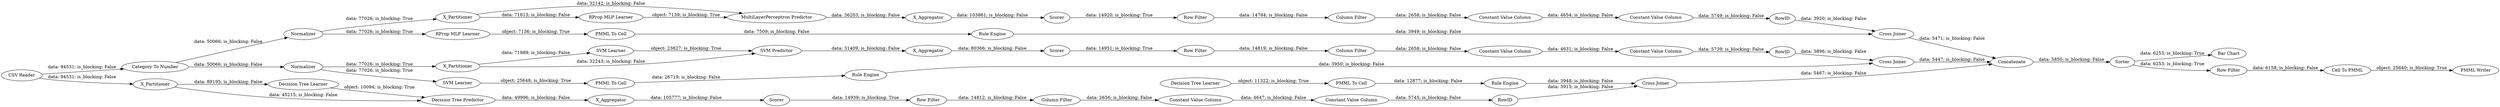 digraph {
	"7916068922660272436_39" [label=Normalizer]
	"-4855190607900731088_59" [label="Bar Chart"]
	"-2996205088566976193_292" [label="Constant Value Column"]
	"7768124339991707347_34" [label="Rule Engine"]
	"-2996205088566976193_9" [label="Row Filter"]
	"-4855190607900731088_62" [label="CSV Reader"]
	"7208463181466890006_33" [label="SVM Learner"]
	"-2322242638576134173_292" [label="Constant Value Column"]
	"-6116543733234918327_292" [label="Constant Value Column"]
	"-2322242638576134173_290" [label="Constant Value Column"]
	"-6116543733234918327_294" [label="Column Filter"]
	"-2996205088566976193_290" [label="Constant Value Column"]
	"7916068922660272436_2" [label=X_Partitioner]
	"1859702166705416092_31" [label="SVM Learner"]
	"-2996205088566976193_293" [label=RowID]
	"1859702166705416092_7" [label=X_Aggregator]
	"-6116543733234918327_9" [label="Row Filter"]
	"7916068922660272436_40" [label=Scorer]
	"3087522553598787491_31" [label="Decision Tree Learner"]
	"7208463181466890006_34" [label="PMML To Cell"]
	"-2322242638576134173_9" [label="Row Filter"]
	"6157132622257798621_35" [label="RProp MLP Learner"]
	"-6116543733234918327_293" [label=RowID]
	"7768124339991707347_33" [label="Decision Tree Learner"]
	"3087522553598787491_7" [label=X_Aggregator]
	"7768124339991707347_28" [label="PMML To Cell"]
	"7208463181466890006_35" [label="Rule Engine"]
	"3087522553598787491_39" [label=Scorer]
	"7916068922660272436_38" [label="Cross Joiner"]
	"6157132622257798621_34" [label="Rule Engine"]
	"1859702166705416092_2" [label=X_Partitioner]
	"1859702166705416092_39" [label="Cross Joiner"]
	"1859702166705416092_40" [label=Normalizer]
	"-4855190607900731088_53" [label="Row Filter"]
	"6157132622257798621_22" [label="PMML To Cell"]
	"-4855190607900731088_60" [label=Concatenate]
	"-2322242638576134173_294" [label="Column Filter"]
	"-4855190607900731088_52" [label=Sorter]
	"7916068922660272436_32" [label="MultiLayerPerceptron Predictor"]
	"-4855190607900731088_63" [label="PMML Writer"]
	"3087522553598787491_2" [label=X_Partitioner]
	"3087522553598787491_32" [label="Decision Tree Predictor"]
	"-4855190607900731088_58" [label="Category To Number"]
	"7916068922660272436_31" [label="RProp MLP Learner"]
	"-6116543733234918327_290" [label="Constant Value Column"]
	"1859702166705416092_32" [label="SVM Predictor"]
	"7916068922660272436_7" [label=X_Aggregator]
	"-2322242638576134173_293" [label=RowID]
	"1859702166705416092_41" [label=Scorer]
	"-2996205088566976193_294" [label="Column Filter"]
	"-4855190607900731088_54" [label="Cell To PMML"]
	"3087522553598787491_38" [label="Cross Joiner"]
	"-2322242638576134173_290" -> "-2322242638576134173_292" [label="data: 4647; is_blocking: False"]
	"7916068922660272436_7" -> "7916068922660272436_40" [label="data: 103861; is_blocking: False"]
	"-2322242638576134173_294" -> "-2322242638576134173_290" [label="data: 2656; is_blocking: False"]
	"1859702166705416092_2" -> "1859702166705416092_32" [label="data: 32243; is_blocking: False"]
	"1859702166705416092_41" -> "-6116543733234918327_9" [label="data: 14951; is_blocking: True"]
	"-6116543733234918327_290" -> "-6116543733234918327_292" [label="data: 4631; is_blocking: False"]
	"3087522553598787491_38" -> "-4855190607900731088_60" [label="data: 5467; is_blocking: False"]
	"7768124339991707347_34" -> "3087522553598787491_38" [label="data: 3948; is_blocking: False"]
	"7916068922660272436_32" -> "7916068922660272436_7" [label="data: 36203; is_blocking: False"]
	"6157132622257798621_34" -> "7916068922660272436_38" [label="data: 3949; is_blocking: False"]
	"-2322242638576134173_293" -> "3087522553598787491_38" [label="data: 3915; is_blocking: False"]
	"1859702166705416092_32" -> "1859702166705416092_7" [label="data: 31409; is_blocking: False"]
	"7916068922660272436_31" -> "7916068922660272436_32" [label="object: 7139; is_blocking: True"]
	"1859702166705416092_40" -> "7208463181466890006_33" [label="data: 77026; is_blocking: True"]
	"-2322242638576134173_292" -> "-2322242638576134173_293" [label="data: 5745; is_blocking: False"]
	"-2996205088566976193_290" -> "-2996205088566976193_292" [label="data: 4654; is_blocking: False"]
	"-4855190607900731088_62" -> "-4855190607900731088_58" [label="data: 94531; is_blocking: False"]
	"-4855190607900731088_54" -> "-4855190607900731088_63" [label="object: 25640; is_blocking: True"]
	"-2996205088566976193_293" -> "7916068922660272436_38" [label="data: 3920; is_blocking: False"]
	"7916068922660272436_38" -> "-4855190607900731088_60" [label="data: 5471; is_blocking: False"]
	"-4855190607900731088_52" -> "-4855190607900731088_59" [label="data: 6253; is_blocking: True"]
	"1859702166705416092_40" -> "1859702166705416092_2" [label="data: 77026; is_blocking: True"]
	"-4855190607900731088_58" -> "1859702166705416092_40" [label="data: 50066; is_blocking: False"]
	"6157132622257798621_22" -> "6157132622257798621_34" [label="data: 7509; is_blocking: False"]
	"1859702166705416092_39" -> "-4855190607900731088_60" [label="data: 5447; is_blocking: False"]
	"1859702166705416092_31" -> "1859702166705416092_32" [label="object: 23827; is_blocking: True"]
	"3087522553598787491_31" -> "3087522553598787491_32" [label="object: 10094; is_blocking: True"]
	"-6116543733234918327_293" -> "1859702166705416092_39" [label="data: 3896; is_blocking: False"]
	"-4855190607900731088_60" -> "-4855190607900731088_52" [label="data: 5850; is_blocking: False"]
	"7916068922660272436_39" -> "7916068922660272436_2" [label="data: 77026; is_blocking: True"]
	"-2996205088566976193_9" -> "-2996205088566976193_294" [label="data: 14784; is_blocking: False"]
	"6157132622257798621_35" -> "6157132622257798621_22" [label="object: 7136; is_blocking: True"]
	"-4855190607900731088_52" -> "-4855190607900731088_53" [label="data: 6253; is_blocking: True"]
	"3087522553598787491_2" -> "3087522553598787491_32" [label="data: 45215; is_blocking: False"]
	"-4855190607900731088_53" -> "-4855190607900731088_54" [label="data: 6158; is_blocking: False"]
	"-6116543733234918327_294" -> "-6116543733234918327_290" [label="data: 2658; is_blocking: False"]
	"-2322242638576134173_9" -> "-2322242638576134173_294" [label="data: 14812; is_blocking: False"]
	"7916068922660272436_40" -> "-2996205088566976193_9" [label="data: 14920; is_blocking: True"]
	"-6116543733234918327_9" -> "-6116543733234918327_294" [label="data: 14819; is_blocking: False"]
	"-2996205088566976193_292" -> "-2996205088566976193_293" [label="data: 5749; is_blocking: False"]
	"7916068922660272436_39" -> "6157132622257798621_35" [label="data: 77026; is_blocking: True"]
	"-2996205088566976193_294" -> "-2996205088566976193_290" [label="data: 2658; is_blocking: False"]
	"3087522553598787491_7" -> "3087522553598787491_39" [label="data: 105777; is_blocking: False"]
	"7916068922660272436_2" -> "7916068922660272436_31" [label="data: 71813; is_blocking: False"]
	"-6116543733234918327_292" -> "-6116543733234918327_293" [label="data: 5739; is_blocking: False"]
	"-4855190607900731088_62" -> "3087522553598787491_2" [label="data: 94531; is_blocking: False"]
	"7208463181466890006_35" -> "1859702166705416092_39" [label="data: 3950; is_blocking: False"]
	"3087522553598787491_2" -> "3087522553598787491_31" [label="data: 89195; is_blocking: False"]
	"7208463181466890006_34" -> "7208463181466890006_35" [label="data: 26719; is_blocking: False"]
	"7916068922660272436_2" -> "7916068922660272436_32" [label="data: 32142; is_blocking: False"]
	"-4855190607900731088_58" -> "7916068922660272436_39" [label="data: 50066; is_blocking: False"]
	"3087522553598787491_39" -> "-2322242638576134173_9" [label="data: 14939; is_blocking: True"]
	"1859702166705416092_2" -> "1859702166705416092_31" [label="data: 71989; is_blocking: False"]
	"7768124339991707347_28" -> "7768124339991707347_34" [label="data: 12877; is_blocking: False"]
	"7208463181466890006_33" -> "7208463181466890006_34" [label="object: 25648; is_blocking: True"]
	"1859702166705416092_7" -> "1859702166705416092_41" [label="data: 80366; is_blocking: False"]
	"3087522553598787491_32" -> "3087522553598787491_7" [label="data: 49996; is_blocking: False"]
	"7768124339991707347_33" -> "7768124339991707347_28" [label="object: 11322; is_blocking: True"]
	rankdir=LR
}
